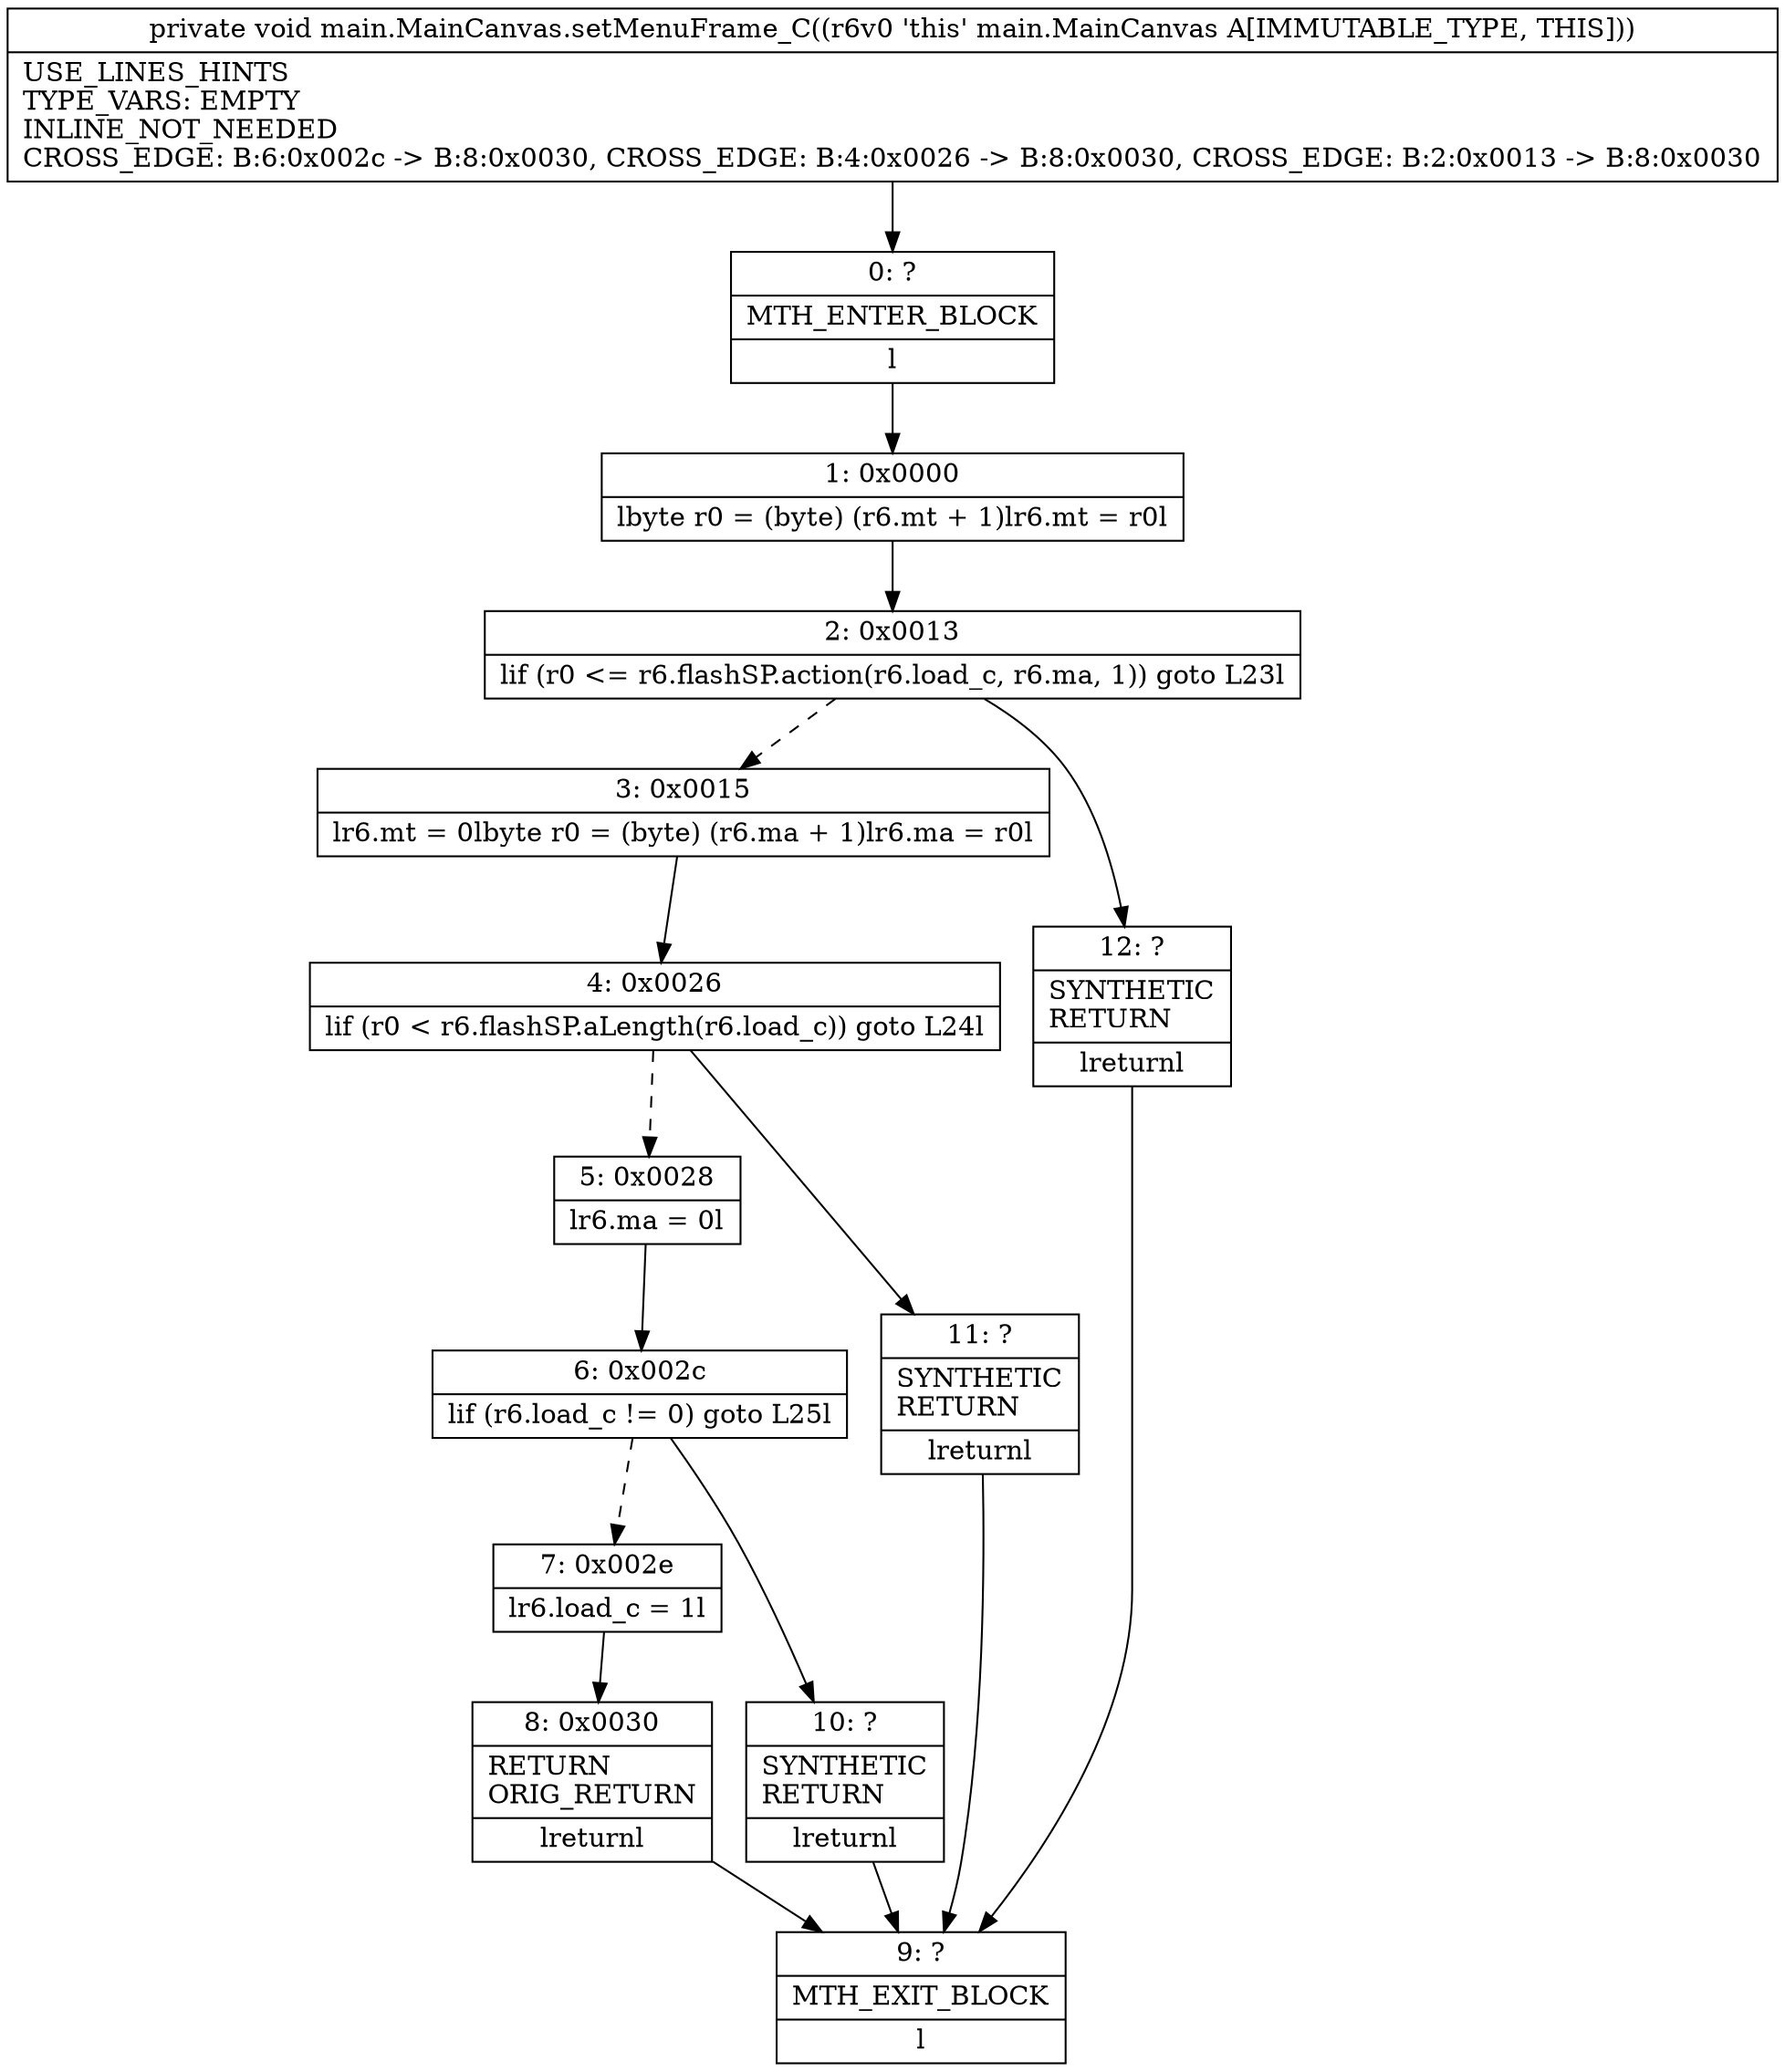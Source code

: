 digraph "CFG formain.MainCanvas.setMenuFrame_C()V" {
Node_0 [shape=record,label="{0\:\ ?|MTH_ENTER_BLOCK\l|l}"];
Node_1 [shape=record,label="{1\:\ 0x0000|lbyte r0 = (byte) (r6.mt + 1)lr6.mt = r0l}"];
Node_2 [shape=record,label="{2\:\ 0x0013|lif (r0 \<= r6.flashSP.action(r6.load_c, r6.ma, 1)) goto L23l}"];
Node_3 [shape=record,label="{3\:\ 0x0015|lr6.mt = 0lbyte r0 = (byte) (r6.ma + 1)lr6.ma = r0l}"];
Node_4 [shape=record,label="{4\:\ 0x0026|lif (r0 \< r6.flashSP.aLength(r6.load_c)) goto L24l}"];
Node_5 [shape=record,label="{5\:\ 0x0028|lr6.ma = 0l}"];
Node_6 [shape=record,label="{6\:\ 0x002c|lif (r6.load_c != 0) goto L25l}"];
Node_7 [shape=record,label="{7\:\ 0x002e|lr6.load_c = 1l}"];
Node_8 [shape=record,label="{8\:\ 0x0030|RETURN\lORIG_RETURN\l|lreturnl}"];
Node_9 [shape=record,label="{9\:\ ?|MTH_EXIT_BLOCK\l|l}"];
Node_10 [shape=record,label="{10\:\ ?|SYNTHETIC\lRETURN\l|lreturnl}"];
Node_11 [shape=record,label="{11\:\ ?|SYNTHETIC\lRETURN\l|lreturnl}"];
Node_12 [shape=record,label="{12\:\ ?|SYNTHETIC\lRETURN\l|lreturnl}"];
MethodNode[shape=record,label="{private void main.MainCanvas.setMenuFrame_C((r6v0 'this' main.MainCanvas A[IMMUTABLE_TYPE, THIS]))  | USE_LINES_HINTS\lTYPE_VARS: EMPTY\lINLINE_NOT_NEEDED\lCROSS_EDGE: B:6:0x002c \-\> B:8:0x0030, CROSS_EDGE: B:4:0x0026 \-\> B:8:0x0030, CROSS_EDGE: B:2:0x0013 \-\> B:8:0x0030\l}"];
MethodNode -> Node_0;
Node_0 -> Node_1;
Node_1 -> Node_2;
Node_2 -> Node_3[style=dashed];
Node_2 -> Node_12;
Node_3 -> Node_4;
Node_4 -> Node_5[style=dashed];
Node_4 -> Node_11;
Node_5 -> Node_6;
Node_6 -> Node_7[style=dashed];
Node_6 -> Node_10;
Node_7 -> Node_8;
Node_8 -> Node_9;
Node_10 -> Node_9;
Node_11 -> Node_9;
Node_12 -> Node_9;
}

